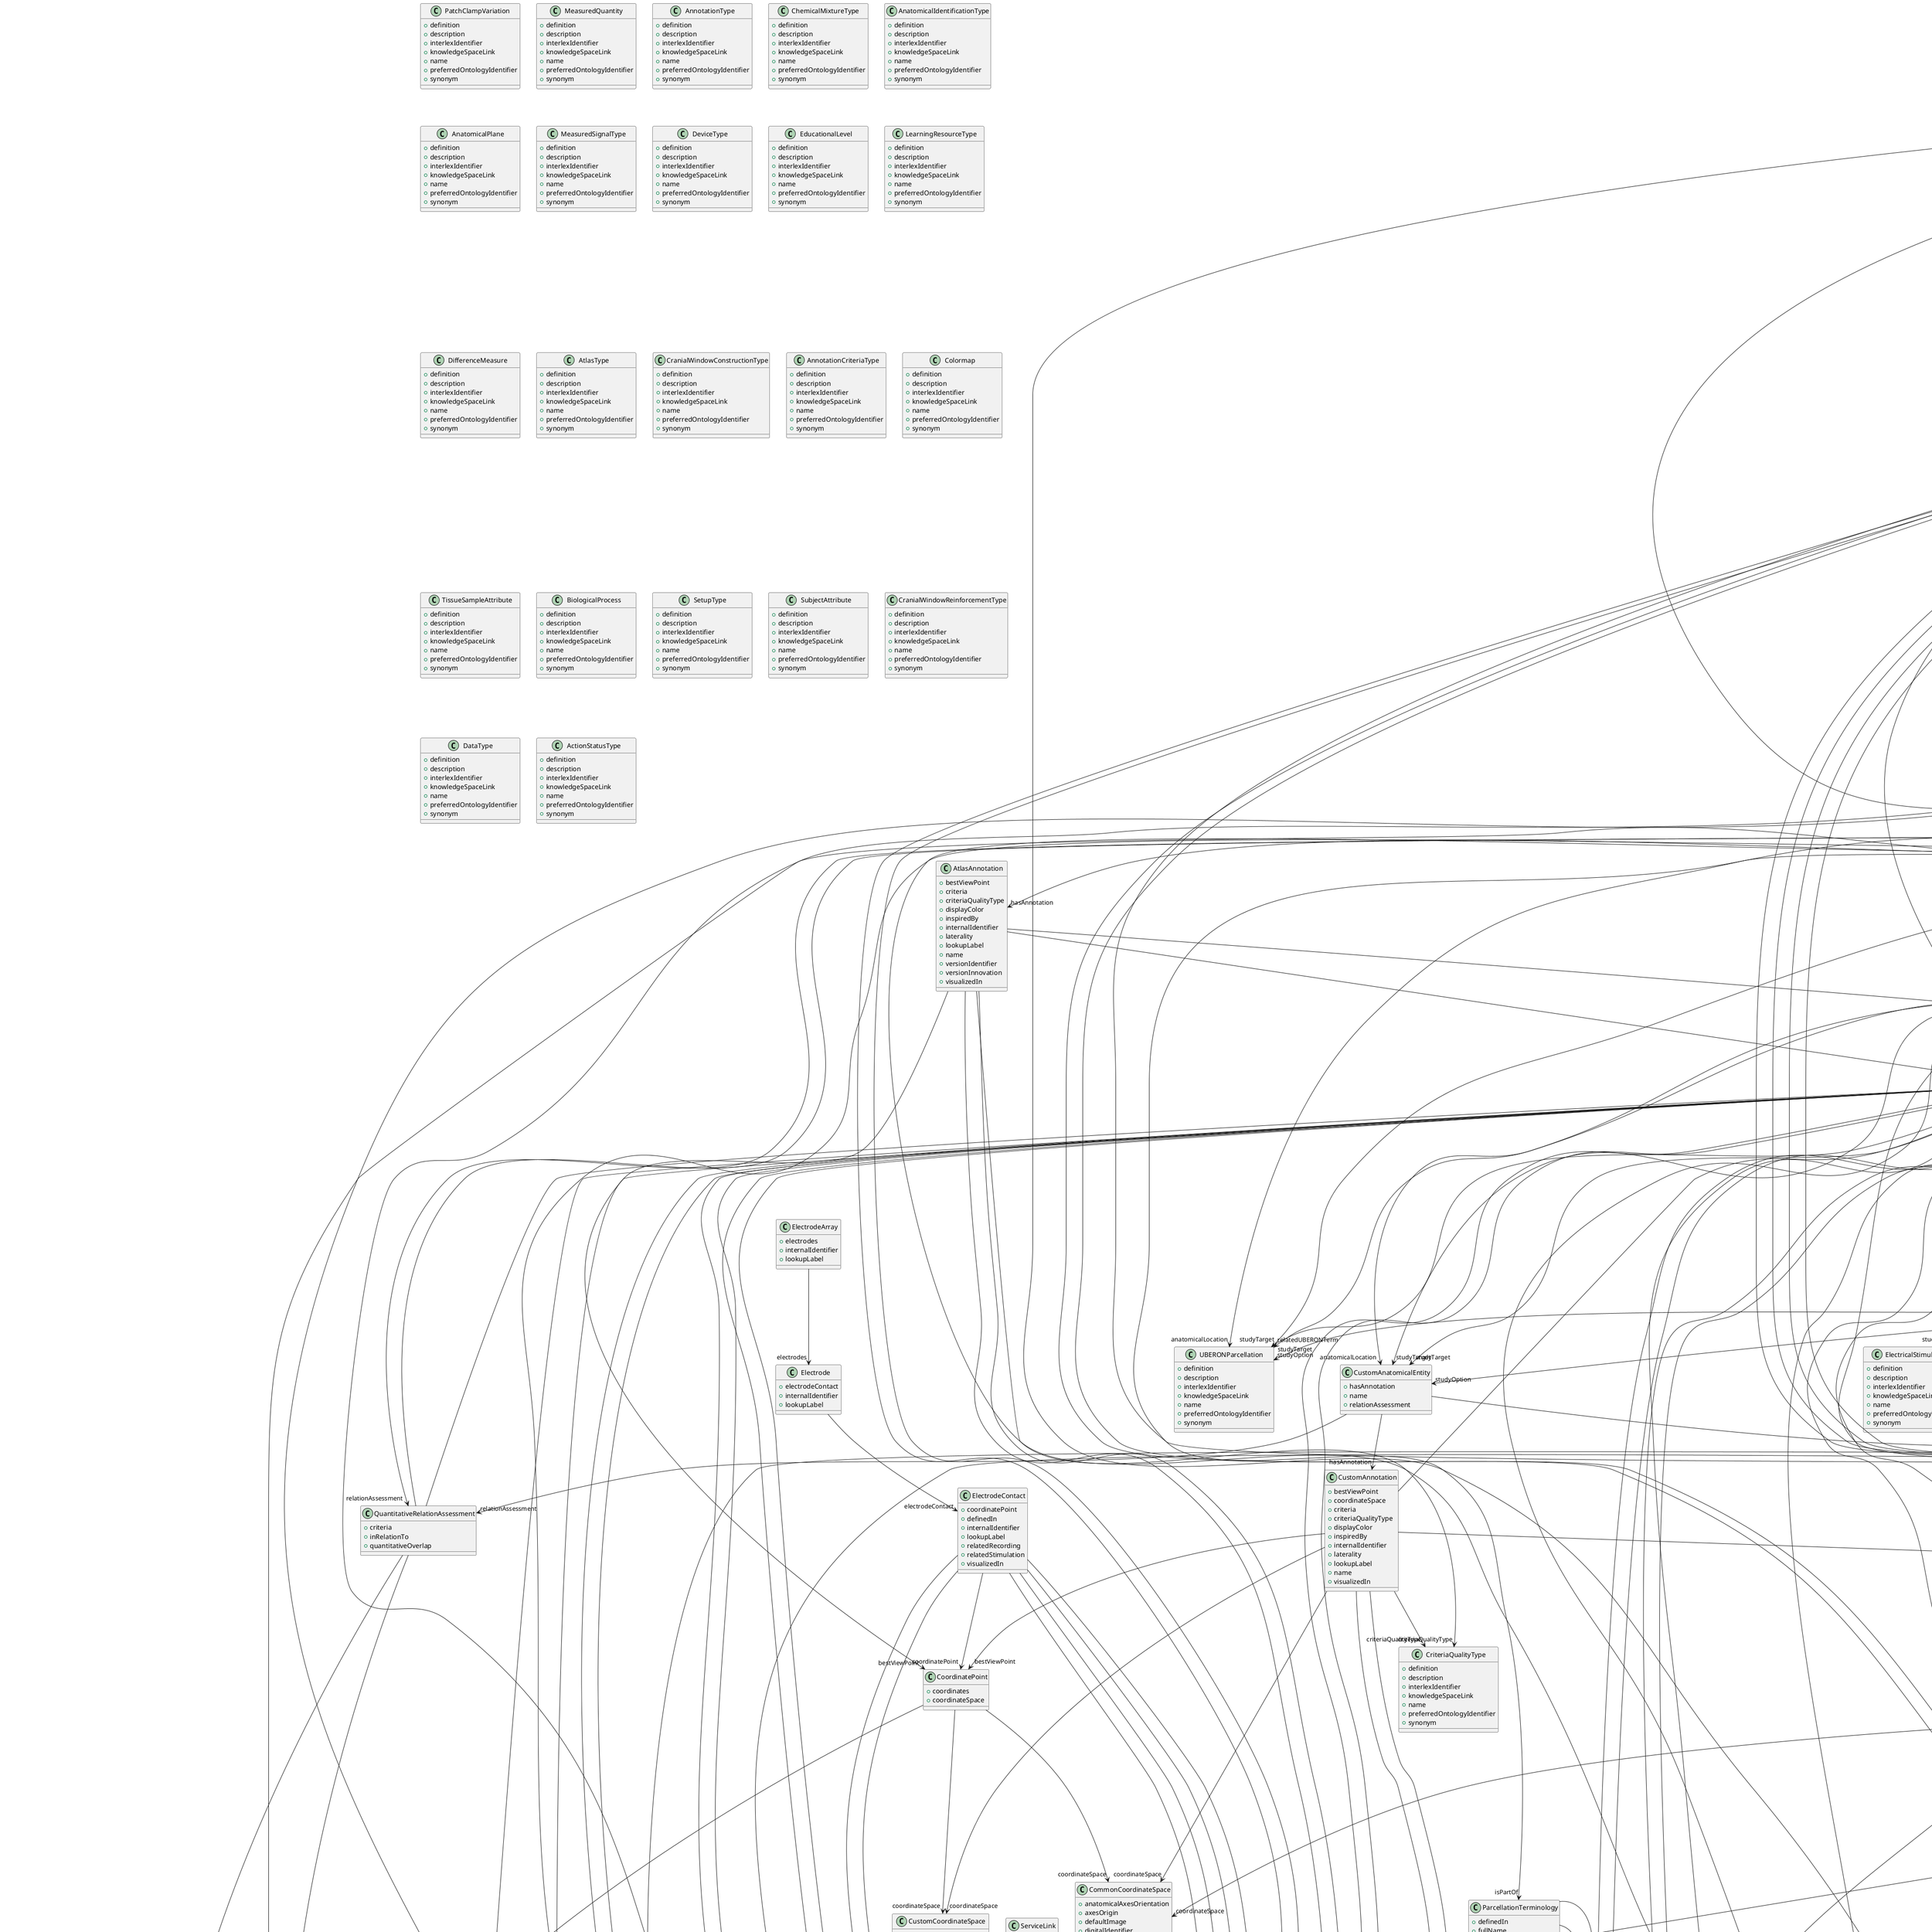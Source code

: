 @startuml

class BrainAtlasVersion {
+coordinateSpace
+digitalIdentifier
+fullName
+hasTerminology
+homepage
+howToCite
+isAlternativeVersionOf
+isNewVersionOf
+ontologyIdentifier
+releaseDate
+shortName
+versionIdentifier
+versionInnovation

}
BrainAtlasVersion -d-> "coordinateSpace" CommonCoordinateSpace
BrainAtlasVersion -d-> "digitalIdentifier" DOI
BrainAtlasVersion -d-> "digitalIdentifier" ISBN
BrainAtlasVersion -d-> "hasTerminology" ParcellationTerminology
BrainAtlasVersion -d-> "homepage" URL
BrainAtlasVersion -d-> "isAlternativeVersionOf" BrainAtlasVersion
BrainAtlasVersion -d-> "isNewVersionOf" BrainAtlasVersion


class ParcellationEntity {
+hasAnnotation
+hasParent
+isPartOf
+name
+ontologyIdentifier
+relatedUBERONTerm
+relationAssessment
+versionIdentifier
+versionInnovation

}
ParcellationEntity -d-> "hasAnnotation" AtlasAnnotation
ParcellationEntity -d-> "hasParent" ParcellationEntity
ParcellationEntity -d-> "isPartOf" ParcellationTerminology
ParcellationEntity -d-> "relatedUBERONTerm" UBERONParcellation
ParcellationEntity -d-> "relationAssessment" QualitativeRelationAssessment
ParcellationEntity -d-> "relationAssessment" QuantitativeRelationAssessment


class AtlasAnnotation {
+bestViewPoint
+criteria
+criteriaQualityType
+displayColor
+inspiredBy
+internalIdentifier
+laterality
+lookupLabel
+name
+versionIdentifier
+versionInnovation
+visualizedIn

}
AtlasAnnotation -d-> "bestViewPoint" CoordinatePoint
AtlasAnnotation -d-> "criteria" ProtocolExecution
AtlasAnnotation -d-> "criteriaQualityType" CriteriaQualityType
AtlasAnnotation -d-> "inspiredBy" File
AtlasAnnotation -d-> "laterality" Laterality
AtlasAnnotation -d-> "visualizedIn" File


class CommonCoordinateSpace {
+anatomicalAxesOrientation
+axesOrigin
+defaultImage
+digitalIdentifier
+fullName
+homepage
+howToCite
+nativeUnit
+ontologyIdentifier
+releaseDate
+shortName
+versionIdentifier

}
CommonCoordinateSpace -d-> "anatomicalAxesOrientation" AnatomicalAxesOrientation
CommonCoordinateSpace -d-> "axesOrigin" QuantitativeValue
CommonCoordinateSpace -d-> "defaultImage" File
CommonCoordinateSpace -d-> "digitalIdentifier" DOI
CommonCoordinateSpace -d-> "homepage" URL
CommonCoordinateSpace -d-> "nativeUnit" UnitOfMeasurement


class BrainAtlas {
+description
+digitalIdentifier
+fullName
+hasVersion
+homepage
+howToCite
+shortName

}
BrainAtlas -d-> "digitalIdentifier" DOI
BrainAtlas -d-> "hasVersion" BrainAtlasVersion
BrainAtlas -d-> "homepage" URL


class ParcellationTerminology {
+definedIn
+fullName
+isAlternativeVersionOf
+isNewVersionOf
+ontologyIdentifier
+shortName
+versionIdentifier
+versionInnovation

}
ParcellationTerminology -d-> "definedIn" File
ParcellationTerminology -d-> "isAlternativeVersionOf" ParcellationTerminology
ParcellationTerminology -d-> "isNewVersionOf" ParcellationTerminology


class QualitativeRelationAssessment {
+criteria
+inRelationTo
+qualitativeOverlap

}
QualitativeRelationAssessment -d-> "criteria" ProtocolExecution
QualitativeRelationAssessment -d-> "inRelationTo" ParcellationEntity
QualitativeRelationAssessment -d-> "qualitativeOverlap" QualitativeOverlap


class CoordinatePoint {
+coordinates
+coordinateSpace

}
CoordinatePoint -d-> "coordinates" QuantitativeValue
CoordinatePoint -d-> "coordinateSpace" CommonCoordinateSpace
CoordinatePoint -d-> "coordinateSpace" CustomCoordinateSpace


class QuantitativeRelationAssessment {
+criteria
+inRelationTo
+quantitativeOverlap

}
QuantitativeRelationAssessment -d-> "criteria" ProtocolExecution
QuantitativeRelationAssessment -d-> "inRelationTo" ParcellationEntity
QuantitativeRelationAssessment -d-> "quantitativeOverlap" QuantitativeValue
QuantitativeRelationAssessment -d-> "quantitativeOverlap" QuantitativeValueRange


class CustomCoordinateSpace {
+anatomicalAxesOrientation
+axesOrigin
+defaultImage
+name
+nativeUnit

}
CustomCoordinateSpace -d-> "anatomicalAxesOrientation" AnatomicalAxesOrientation
CustomCoordinateSpace -d-> "axesOrigin" QuantitativeValue
CustomCoordinateSpace -d-> "defaultImage" File
CustomCoordinateSpace -d-> "nativeUnit" UnitOfMeasurement


class CustomAnnotation {
+bestViewPoint
+coordinateSpace
+criteria
+criteriaQualityType
+displayColor
+inspiredBy
+internalIdentifier
+laterality
+lookupLabel
+name
+visualizedIn

}
CustomAnnotation -d-> "bestViewPoint" CoordinatePoint
CustomAnnotation -d-> "coordinateSpace" CommonCoordinateSpace
CustomAnnotation -d-> "coordinateSpace" CustomCoordinateSpace
CustomAnnotation -d-> "criteria" ProtocolExecution
CustomAnnotation -d-> "criteriaQualityType" CriteriaQualityType
CustomAnnotation -d-> "inspiredBy" File
CustomAnnotation -d-> "laterality" Laterality
CustomAnnotation -d-> "visualizedIn" File


class Electrode {
+electrodeContact
+internalIdentifier
+lookupLabel

}
Electrode -d-> "electrodeContact" ElectrodeContact


class ElectrodeArray {
+electrodes
+internalIdentifier
+lookupLabel

}
ElectrodeArray -d-> "electrodes" Electrode


class ElectrodeContact {
+coordinatePoint
+definedIn
+internalIdentifier
+lookupLabel
+relatedRecording
+relatedStimulation
+visualizedIn

}
ElectrodeContact -d-> "coordinatePoint" CoordinatePoint
ElectrodeContact -d-> "definedIn" File
ElectrodeContact -d-> "relatedRecording" File
ElectrodeContact -d-> "relatedRecording" FileBundle
ElectrodeContact -d-> "relatedStimulation" File
ElectrodeContact -d-> "relatedStimulation" FileBundle
ElectrodeContact -d-> "visualizedIn" File


class CustomAnatomicalEntity {
+hasAnnotation
+name
+relationAssessment

}
CustomAnatomicalEntity -d-> "hasAnnotation" CustomAnnotation
CustomAnatomicalEntity -d-> "relationAssessment" QualitativeRelationAssessment
CustomAnatomicalEntity -d-> "relationAssessment" QuantitativeRelationAssessment


class PatchClampVariation {
+definition
+description
+interlexIdentifier
+knowledgeSpaceLink
+name
+preferredOntologyIdentifier
+synonym

}


class MeasuredQuantity {
+definition
+description
+interlexIdentifier
+knowledgeSpaceLink
+name
+preferredOntologyIdentifier
+synonym

}


class QualitativeOverlap {
+definition
+description
+interlexIdentifier
+knowledgeSpaceLink
+name
+preferredOntologyIdentifier
+synonym

}


class ContributionType {
+definition
+description
+interlexIdentifier
+knowledgeSpaceLink
+name
+preferredOntologyIdentifier
+synonym

}


class ElectricalStimulusType {
+definition
+description
+interlexIdentifier
+knowledgeSpaceLink
+name
+preferredOntologyIdentifier
+synonym

}


class AnnotationType {
+definition
+description
+interlexIdentifier
+knowledgeSpaceLink
+name
+preferredOntologyIdentifier
+synonym

}


class ChemicalMixtureType {
+definition
+description
+interlexIdentifier
+knowledgeSpaceLink
+name
+preferredOntologyIdentifier
+synonym

}


class AnatomicalIdentificationType {
+definition
+description
+interlexIdentifier
+knowledgeSpaceLink
+name
+preferredOntologyIdentifier
+synonym

}


class ProgrammingLanguage {
+definition
+description
+interlexIdentifier
+knowledgeSpaceLink
+name
+preferredOntologyIdentifier
+synonym

}


class OpticalStimulusType {
+definition
+description
+interlexIdentifier
+knowledgeSpaceLink
+name
+preferredOntologyIdentifier
+synonym

}


class AnatomicalPlane {
+definition
+description
+interlexIdentifier
+knowledgeSpaceLink
+name
+preferredOntologyIdentifier
+synonym

}


class FileUsageRole {
+definition
+description
+interlexIdentifier
+knowledgeSpaceLink
+name
+preferredOntologyIdentifier
+synonym

}


class VisualStimulusType {
+definition
+description
+interlexIdentifier
+knowledgeSpaceLink
+name
+preferredOntologyIdentifier
+synonym

}


class GeneticStrainType {
+definition
+description
+interlexIdentifier
+knowledgeSpaceLink
+name
+preferredOntologyIdentifier
+synonym

}


class CellCultureType {
+definition
+description
+interlexIdentifier
+knowledgeSpaceLink
+name
+preferredOntologyIdentifier
+synonym

}


class Service {
+definition
+description
+interlexIdentifier
+knowledgeSpaceLink
+name
+preferredOntologyIdentifier
+synonym

}


class TypeOfUncertainty {
+definition
+description
+interlexIdentifier
+knowledgeSpaceLink
+name
+preferredOntologyIdentifier
+synonym

}


class Disease {
+definition
+description
+interlexIdentifier
+knowledgeSpaceLink
+name
+preferredOntologyIdentifier
+synonym

}


class MeasuredSignalType {
+definition
+description
+interlexIdentifier
+knowledgeSpaceLink
+name
+preferredOntologyIdentifier
+synonym

}


class DiseaseModel {
+definition
+description
+interlexIdentifier
+knowledgeSpaceLink
+name
+preferredOntologyIdentifier
+synonym

}


class TactileStimulusType {
+definition
+description
+interlexIdentifier
+knowledgeSpaceLink
+name
+preferredOntologyIdentifier
+synonym

}


class AuditoryStimulusType {
+definition
+description
+interlexIdentifier
+knowledgeSpaceLink
+name
+preferredOntologyIdentifier
+synonym

}


class OperatingSystem {
+definition
+description
+interlexIdentifier
+knowledgeSpaceLink
+name
+preferredOntologyIdentifier
+synonym

}


class ProductAccessibility {
+definition
+description
+interlexIdentifier
+knowledgeSpaceLink
+name
+preferredOntologyIdentifier
+synonym

}


class BreedingType {
+definition
+description
+interlexIdentifier
+knowledgeSpaceLink
+name
+preferredOntologyIdentifier
+synonym

}


class SoftwareFeature {
+definition
+description
+interlexIdentifier
+knowledgeSpaceLink
+name
+preferredOntologyIdentifier
+synonym

}


class SoftwareApplicationCategory {
+definition
+description
+interlexIdentifier
+knowledgeSpaceLink
+name
+preferredOntologyIdentifier
+synonym

}


class StimulationApproach {
+definition
+description
+interlexIdentifier
+knowledgeSpaceLink
+name
+preferredOntologyIdentifier
+synonym

}


class AgeCategory {
+definition
+description
+interlexIdentifier
+knowledgeSpaceLink
+name
+preferredOntologyIdentifier
+synonym

}


class OperatingDevice {
+definition
+description
+interlexIdentifier
+knowledgeSpaceLink
+name
+preferredOntologyIdentifier
+synonym

}


class AnatomicalAxesOrientation {
+definition
+description
+interlexIdentifier
+knowledgeSpaceLink
+name
+preferredOntologyIdentifier
+synonym

}


class OlfactoryStimulusType {
+definition
+description
+interlexIdentifier
+knowledgeSpaceLink
+name
+preferredOntologyIdentifier
+synonym

}


class FileRepositoryType {
+definition
+description
+interlexIdentifier
+knowledgeSpaceLink
+name
+preferredOntologyIdentifier
+synonym

}


class StimulationTechnique {
+definition
+description
+interlexIdentifier
+knowledgeSpaceLink
+name
+preferredOntologyIdentifier
+synonym

}


class MolecularEntity {
+definition
+description
+interlexIdentifier
+knowledgeSpaceLink
+name
+preferredOntologyIdentifier
+synonym

}


class UnitOfMeasurement {
+definition
+description
+interlexIdentifier
+knowledgeSpaceLink
+name
+preferredOntologyIdentifier
+synonym

}


class CellType {
+definition
+description
+interlexIdentifier
+knowledgeSpaceLink
+name
+preferredOntologyIdentifier
+synonym

}


class CriteriaQualityType {
+definition
+description
+interlexIdentifier
+knowledgeSpaceLink
+name
+preferredOntologyIdentifier
+synonym

}


class GustatoryStimulusType {
+definition
+description
+interlexIdentifier
+knowledgeSpaceLink
+name
+preferredOntologyIdentifier
+synonym

}


class TissueSampleType {
+definition
+description
+interlexIdentifier
+knowledgeSpaceLink
+name
+preferredOntologyIdentifier
+synonym

}


class BiologicalSex {
+definition
+description
+interlexIdentifier
+knowledgeSpaceLink
+name
+preferredOntologyIdentifier
+synonym

}


class DeviceType {
+definition
+description
+interlexIdentifier
+knowledgeSpaceLink
+name
+preferredOntologyIdentifier
+synonym

}


class Terminology {
+definition
+description
+interlexIdentifier
+knowledgeSpaceLink
+name
+preferredOntologyIdentifier
+synonym

}


class UBERONParcellation {
+definition
+description
+interlexIdentifier
+knowledgeSpaceLink
+name
+preferredOntologyIdentifier
+synonym

}


class EducationalLevel {
+definition
+description
+interlexIdentifier
+knowledgeSpaceLink
+name
+preferredOntologyIdentifier
+synonym

}


class Organ {
+definition
+description
+interlexIdentifier
+knowledgeSpaceLink
+name
+preferredOntologyIdentifier
+synonym

}


class Laterality {
+definition
+description
+interlexIdentifier
+knowledgeSpaceLink
+name
+preferredOntologyIdentifier
+synonym

}


class Handedness {
+definition
+description
+interlexIdentifier
+knowledgeSpaceLink
+name
+preferredOntologyIdentifier
+synonym

}


class SemanticDataType {
+definition
+description
+interlexIdentifier
+knowledgeSpaceLink
+name
+preferredOntologyIdentifier
+synonym

}


class LearningResourceType {
+definition
+description
+interlexIdentifier
+knowledgeSpaceLink
+name
+preferredOntologyIdentifier
+synonym

}


class DifferenceMeasure {
+definition
+description
+interlexIdentifier
+knowledgeSpaceLink
+name
+preferredOntologyIdentifier
+synonym

}


class AtlasType {
+definition
+description
+interlexIdentifier
+knowledgeSpaceLink
+name
+preferredOntologyIdentifier
+synonym

}


class OrganismSubstance {
+definition
+description
+interlexIdentifier
+knowledgeSpaceLink
+name
+preferredOntologyIdentifier
+synonym

}


class EthicsAssessment {
+definition
+description
+interlexIdentifier
+knowledgeSpaceLink
+name
+preferredOntologyIdentifier
+synonym

}


class CranialWindowConstructionType {
+definition
+description
+interlexIdentifier
+knowledgeSpaceLink
+name
+preferredOntologyIdentifier
+synonym

}


class AnnotationCriteriaType {
+definition
+description
+interlexIdentifier
+knowledgeSpaceLink
+name
+preferredOntologyIdentifier
+synonym

}


class Colormap {
+definition
+description
+interlexIdentifier
+knowledgeSpaceLink
+name
+preferredOntologyIdentifier
+synonym

}


class FileBundleGrouping {
+definition
+description
+interlexIdentifier
+knowledgeSpaceLink
+name
+preferredOntologyIdentifier
+synonym

}


class PreparationType {
+definition
+description
+interlexIdentifier
+knowledgeSpaceLink
+name
+preferredOntologyIdentifier
+synonym

}


class Species {
+definition
+description
+interlexIdentifier
+knowledgeSpaceLink
+name
+preferredOntologyIdentifier
+synonym

}


class TissueSampleAttribute {
+definition
+description
+interlexIdentifier
+knowledgeSpaceLink
+name
+preferredOntologyIdentifier
+synonym

}


class BiologicalProcess {
+definition
+description
+interlexIdentifier
+knowledgeSpaceLink
+name
+preferredOntologyIdentifier
+synonym

}


class ModelAbstractionLevel {
+definition
+description
+interlexIdentifier
+knowledgeSpaceLink
+name
+preferredOntologyIdentifier
+synonym

}


class SetupType {
+definition
+description
+interlexIdentifier
+knowledgeSpaceLink
+name
+preferredOntologyIdentifier
+synonym

}


class SubjectAttribute {
+definition
+description
+interlexIdentifier
+knowledgeSpaceLink
+name
+preferredOntologyIdentifier
+synonym

}


class TermSuggestion {
+addExistingTerminology
+suggestNewTerminology
+definition
+description
+interlexIdentifier
+knowledgeSpaceLink
+name
+preferredOntologyIdentifier
+synonym

}
TermSuggestion -d-> "addExistingTerminology" Terminology


class AnalysisTechnique {
+definition
+description
+interlexIdentifier
+knowledgeSpaceLink
+name
+preferredOntologyIdentifier
+synonym

}


class Technique {
+definition
+description
+interlexIdentifier
+knowledgeSpaceLink
+name
+preferredOntologyIdentifier
+synonym

}


class ModelScope {
+definition
+description
+interlexIdentifier
+knowledgeSpaceLink
+name
+preferredOntologyIdentifier
+synonym

}


class MetaDataModelType {
+definition
+description
+interlexIdentifier
+knowledgeSpaceLink
+name
+preferredOntologyIdentifier
+synonym

}


class CranialWindowReinforcementType {
+definition
+description
+interlexIdentifier
+knowledgeSpaceLink
+name
+preferredOntologyIdentifier
+synonym

}


class DataType {
+definition
+description
+interlexIdentifier
+knowledgeSpaceLink
+name
+preferredOntologyIdentifier
+synonym

}


class ActionStatusType {
+definition
+description
+interlexIdentifier
+knowledgeSpaceLink
+name
+preferredOntologyIdentifier
+synonym

}


class SubcellularEntity {
+definition
+description
+interlexIdentifier
+knowledgeSpaceLink
+name
+preferredOntologyIdentifier
+synonym

}


class Language {
+definition
+description
+interlexIdentifier
+knowledgeSpaceLink
+name
+preferredOntologyIdentifier
+synonym

}


class BiologicalOrder {
+definition
+description
+interlexIdentifier
+knowledgeSpaceLink
+name
+preferredOntologyIdentifier
+synonym

}


class OrganismSystem {
+definition
+description
+interlexIdentifier
+knowledgeSpaceLink
+name
+preferredOntologyIdentifier
+synonym

}


class ExperimentalApproach {
+definition
+description
+interlexIdentifier
+knowledgeSpaceLink
+name
+preferredOntologyIdentifier
+synonym

}


class Person {
+digitalIdentifier
+contactInformation
+familyName
+givenName
+affiliation

}
Person -d-> "digitalIdentifier" ORCID
Person -d-> "contactInformation" ContactInformation
Person -d-> "affiliation" Affiliation


class Organization {
+digitalIdentifier
+fullName
+hasParent
+homepage
+shortName

}
Organization -d-> "digitalIdentifier" GRIDID
Organization -d-> "digitalIdentifier" RORID
Organization -d-> "hasParent" Organization
Organization -d-> "homepage" URL


class Contribution {
+contributionType
+contributor

}
Contribution -d-> "contributionType" ContributionType
Contribution -d-> "contributor" Person
Contribution -d-> "contributor" Organization


class Affiliation {
+startDate
+endDate
+organization

}
Affiliation -d-> "organization" Organization


class ContactInformation {
+email

}


class ServiceLink {
+dataLocation
+name
+openDataIn
+service

}
ServiceLink -d-> "dataLocation" File
ServiceLink -d-> "dataLocation" FileBundle
ServiceLink -d-> "openDataIn" URL
ServiceLink -d-> "service" Service


class Hash {
+algorithm
+digest

}


class FilePathPattern {
+groupingType
+regex

}
FilePathPattern -d-> "groupingType" FileBundleGrouping


class ContentType {
+fileExtension
+description
+relatedMediaType
+name
+specification
+synonym

}


class FileRepositoryStructure {
+filePathPattern
+lookupLabel

}
FileRepositoryStructure -d-> "filePathPattern" FilePathPattern


class Copyright {
+holder
+year

}
Copyright -d-> "holder" Person
Copyright -d-> "holder" Organization


class FileBundle {
+content
+descendedFrom
+format
+patternOfFilenames
+groupedBy
+hash
+isPartOf
+name
+storageSize

}
FileBundle -d-> "descendedFrom" FileBundle
FileBundle -d-> "descendedFrom" File
FileBundle -d-> "descendedFrom" SubjectState
FileBundle -d-> "descendedFrom" TissueSampleState
FileBundle -d-> "descendedFrom" TissueSampleCollectionState
FileBundle -d-> "descendedFrom" SubjectGroupState
FileBundle -d-> "descendedFrom" BehavioralTask
FileBundle -d-> "descendedFrom" StimulationApproach
FileBundle -d-> "descendedFrom" StimulationTechnique
FileBundle -d-> "descendedFrom" AnalysisTechnique
FileBundle -d-> "descendedFrom" Technique
FileBundle -d-> "format" ContentType
FileBundle -d-> "groupedBy" FileBundleGrouping
FileBundle -d-> "hash" Hash
FileBundle -d-> "isPartOf" FileBundle
FileBundle -d-> "isPartOf" FileRepository
FileBundle -d-> "storageSize" QuantitativeValue


class File {
+content
+descendedFrom
+fileRepository
+format
+hash
+IRI
+isPartOf
+name
+specialUsageRole
+storageSize

}
File -d-> "descendedFrom" FileBundle
File -d-> "descendedFrom" File
File -d-> "descendedFrom" SubjectState
File -d-> "descendedFrom" TissueSampleState
File -d-> "descendedFrom" TissueSampleCollectionState
File -d-> "descendedFrom" SubjectGroupState
File -d-> "descendedFrom" BehavioralTask
File -d-> "descendedFrom" StimulationApproach
File -d-> "descendedFrom" StimulationTechnique
File -d-> "descendedFrom" AnalysisTechnique
File -d-> "descendedFrom" Technique
File -d-> "fileRepository" FileRepository
File -d-> "format" ContentType
File -d-> "hash" Hash
File -d-> "isPartOf" FileBundle
File -d-> "specialUsageRole" FileUsageRole
File -d-> "storageSize" QuantitativeValue


class ContentTypePattern {
+contentType
+lookupLabel
+regex

}
ContentTypePattern -d-> "contentType" ContentType


class License {
+fullName
+legalCode
+shortName
+webpage

}


class FileRepository {
+contentTypePattern
+format
+hash
+hostedBy
+IRI
+name
+repositoryType
+storageSize
+structurePattern

}
FileRepository -d-> "contentTypePattern" ContentTypePattern
FileRepository -d-> "format" ContentType
FileRepository -d-> "hash" Hash
FileRepository -d-> "hostedBy" Organization
FileRepository -d-> "repositoryType" FileRepositoryType
FileRepository -d-> "storageSize" QuantitativeValue
FileRepository -d-> "structurePattern" FileRepositoryStructure


class TissueSample {
+isPartOf
+laterality
+origin
+studiedState
+anatomicalLocation
+type
+biologicalSex
+internalIdentifier
+lookupLabel
+phenotype
+species
+strain

}
TissueSample -d-> "isPartOf" TissueSampleCollection
TissueSample -d-> "laterality" Laterality
TissueSample -d-> "origin" CellType
TissueSample -d-> "origin" Organ
TissueSample -d-> "studiedState" TissueSampleState
TissueSample -d-> "anatomicalLocation" UBERONParcellation
TissueSample -d-> "anatomicalLocation" CustomAnatomicalEntity
TissueSample -d-> "anatomicalLocation" ParcellationEntity
TissueSample -d-> "type" TissueSampleType
TissueSample -d-> "biologicalSex" BiologicalSex
TissueSample -d-> "phenotype" Phenotype
TissueSample -d-> "species" Species
TissueSample -d-> "strain" Strain


class SubjectState {
+ageCategory
+handedness
+additionalRemarks
+age
+lookupLabel
+pathology
+weight

}
SubjectState -d-> "ageCategory" AgeCategory
SubjectState -d-> "handedness" Handedness
SubjectState -d-> "age" QuantitativeValue
SubjectState -d-> "age" QuantitativeValueRange
SubjectState -d-> "pathology" Disease
SubjectState -d-> "pathology" DiseaseModel
SubjectState -d-> "weight" QuantitativeValue
SubjectState -d-> "weight" QuantitativeValueRange


class NumericalParameter {
+name
+value

}
NumericalParameter -d-> "value" QuantitativeValue
NumericalParameter -d-> "value" QuantitativeValueRange


class TissueSampleState {
+additionalRemarks
+age
+lookupLabel
+pathology
+weight

}
TissueSampleState -d-> "age" QuantitativeValue
TissueSampleState -d-> "age" QuantitativeValueRange
TissueSampleState -d-> "pathology" Disease
TissueSampleState -d-> "pathology" DiseaseModel
TissueSampleState -d-> "weight" QuantitativeValue
TissueSampleState -d-> "weight" QuantitativeValueRange


class TissueSampleCollectionState {
+additionalRemarks
+age
+lookupLabel
+pathology
+weight

}
TissueSampleCollectionState -d-> "age" QuantitativeValue
TissueSampleCollectionState -d-> "age" QuantitativeValueRange
TissueSampleCollectionState -d-> "pathology" Disease
TissueSampleCollectionState -d-> "pathology" DiseaseModel
TissueSampleCollectionState -d-> "weight" QuantitativeValue
TissueSampleCollectionState -d-> "weight" QuantitativeValueRange


class ParameterSet {
+context
+relevantFor
+parameter

}
ParameterSet -d-> "relevantFor" BehavioralTask
ParameterSet -d-> "relevantFor" Technique
ParameterSet -d-> "parameter" NumericalParameter
ParameterSet -d-> "parameter" StringParameter


class TissueSampleCollection {
+laterality
+origin
+studiedState
+type
+additionalRemarks
+biologicalSex
+internalIdentifier
+lookupLabel
+phenotype
+quantity
+species
+strain

}
TissueSampleCollection -d-> "laterality" Laterality
TissueSampleCollection -d-> "origin" CellType
TissueSampleCollection -d-> "origin" Organ
TissueSampleCollection -d-> "studiedState" TissueSampleCollectionState
TissueSampleCollection -d-> "type" TissueSampleType
TissueSampleCollection -d-> "biologicalSex" BiologicalSex
TissueSampleCollection -d-> "phenotype" Phenotype
TissueSampleCollection -d-> "species" Species
TissueSampleCollection -d-> "strain" Strain


class Protocol {
+description
+name
+studyOption
+technique

}
Protocol -d-> "studyOption" ElectricalStimulusType
Protocol -d-> "studyOption" OpticalStimulusType
Protocol -d-> "studyOption" VisualStimulusType
Protocol -d-> "studyOption" GeneticStrainType
Protocol -d-> "studyOption" CellCultureType
Protocol -d-> "studyOption" Disease
Protocol -d-> "studyOption" DiseaseModel
Protocol -d-> "studyOption" TactileStimulusType
Protocol -d-> "studyOption" AuditoryStimulusType
Protocol -d-> "studyOption" BreedingType
Protocol -d-> "studyOption" OlfactoryStimulusType
Protocol -d-> "studyOption" MolecularEntity
Protocol -d-> "studyOption" CellType
Protocol -d-> "studyOption" GustatoryStimulusType
Protocol -d-> "studyOption" BiologicalSex
Protocol -d-> "studyOption" UBERONParcellation
Protocol -d-> "studyOption" Organ
Protocol -d-> "studyOption" Handedness
Protocol -d-> "studyOption" OrganismSubstance
Protocol -d-> "studyOption" Species
Protocol -d-> "studyOption" TermSuggestion
Protocol -d-> "studyOption" SubcellularEntity
Protocol -d-> "studyOption" BiologicalOrder
Protocol -d-> "studyOption" OrganismSystem
Protocol -d-> "studyOption" ParcellationEntity
Protocol -d-> "studyOption" CustomAnatomicalEntity
Protocol -d-> "technique" Technique


class Subject {
+isPartOf
+studiedState
+biologicalSex
+internalIdentifier
+lookupLabel
+phenotype
+species
+strain

}
Subject -d-> "isPartOf" SubjectGroup
Subject -d-> "studiedState" SubjectState
Subject -d-> "biologicalSex" BiologicalSex
Subject -d-> "phenotype" Phenotype
Subject -d-> "species" Species
Subject -d-> "strain" Strain


class SubjectGroupState {
+ageCategory
+handedness
+additionalRemarks
+age
+lookupLabel
+pathology
+weight

}
SubjectGroupState -d-> "ageCategory" AgeCategory
SubjectGroupState -d-> "handedness" Handedness
SubjectGroupState -d-> "age" QuantitativeValue
SubjectGroupState -d-> "age" QuantitativeValueRange
SubjectGroupState -d-> "pathology" Disease
SubjectGroupState -d-> "pathology" DiseaseModel
SubjectGroupState -d-> "weight" QuantitativeValue
SubjectGroupState -d-> "weight" QuantitativeValueRange


class BehavioralTask {
+description
+fullName
+shortName

}


class ProtocolExecution {
+behavioralTask
+input
+isPartOf
+output
+preparationType
+protocol
+description
+endedAtTime
+lookupLabel
+parameterSet
+startedAtTime
+studyTarget

}
ProtocolExecution -d-> "behavioralTask" BehavioralTask
ProtocolExecution -d-> "input" File
ProtocolExecution -d-> "input" FileBundle
ProtocolExecution -d-> "input" SubjectGroupState
ProtocolExecution -d-> "input" SubjectState
ProtocolExecution -d-> "input" TissueSampleCollectionState
ProtocolExecution -d-> "input" TissueSampleState
ProtocolExecution -d-> "isPartOf" DatasetVersion
ProtocolExecution -d-> "output" File
ProtocolExecution -d-> "output" FileBundle
ProtocolExecution -d-> "output" SubjectGroupState
ProtocolExecution -d-> "output" SubjectState
ProtocolExecution -d-> "output" TissueSampleCollectionState
ProtocolExecution -d-> "output" TissueSampleState
ProtocolExecution -d-> "preparationType" PreparationType
ProtocolExecution -d-> "protocol" Protocol
ProtocolExecution -d-> "parameterSet" ParameterSet
ProtocolExecution -d-> "studyTarget" ElectricalStimulusType
ProtocolExecution -d-> "studyTarget" OpticalStimulusType
ProtocolExecution -d-> "studyTarget" VisualStimulusType
ProtocolExecution -d-> "studyTarget" GeneticStrainType
ProtocolExecution -d-> "studyTarget" CellCultureType
ProtocolExecution -d-> "studyTarget" Disease
ProtocolExecution -d-> "studyTarget" DiseaseModel
ProtocolExecution -d-> "studyTarget" TactileStimulusType
ProtocolExecution -d-> "studyTarget" AuditoryStimulusType
ProtocolExecution -d-> "studyTarget" BreedingType
ProtocolExecution -d-> "studyTarget" OlfactoryStimulusType
ProtocolExecution -d-> "studyTarget" MolecularEntity
ProtocolExecution -d-> "studyTarget" CellType
ProtocolExecution -d-> "studyTarget" GustatoryStimulusType
ProtocolExecution -d-> "studyTarget" BiologicalSex
ProtocolExecution -d-> "studyTarget" UBERONParcellation
ProtocolExecution -d-> "studyTarget" Organ
ProtocolExecution -d-> "studyTarget" Handedness
ProtocolExecution -d-> "studyTarget" OrganismSubstance
ProtocolExecution -d-> "studyTarget" Species
ProtocolExecution -d-> "studyTarget" TermSuggestion
ProtocolExecution -d-> "studyTarget" SubcellularEntity
ProtocolExecution -d-> "studyTarget" BiologicalOrder
ProtocolExecution -d-> "studyTarget" OrganismSystem
ProtocolExecution -d-> "studyTarget" ParcellationEntity
ProtocolExecution -d-> "studyTarget" CustomAnatomicalEntity


class StringParameter {
+name
+value

}


class SubjectGroup {
+studiedState
+additionalRemarks
+biologicalSex
+internalIdentifier
+lookupLabel
+phenotype
+quantity
+species
+strain

}
SubjectGroup -d-> "studiedState" SubjectGroupState
SubjectGroup -d-> "biologicalSex" BiologicalSex
SubjectGroup -d-> "phenotype" Phenotype
SubjectGroup -d-> "species" Species
SubjectGroup -d-> "strain" Strain


class Project {
+description
+fullName
+hasResearchProducts
+homepage
+coordinator
+shortName

}
Project -d-> "hasResearchProducts" Dataset
Project -d-> "hasResearchProducts" DatasetVersion
Project -d-> "hasResearchProducts" MetaDataModel
Project -d-> "hasResearchProducts" MetaDataModelVersion
Project -d-> "hasResearchProducts" Model
Project -d-> "hasResearchProducts" ModelVersion
Project -d-> "hasResearchProducts" Software
Project -d-> "hasResearchProducts" SoftwareVersion
Project -d-> "homepage" URL
Project -d-> "coordinator" Person
Project -d-> "coordinator" Organization


class Software {
+developer
+digitalIdentifier
+hasVersion
+custodian
+description
+fullName
+homepage
+howToCite
+shortName

}
Software -d-> "developer" Person
Software -d-> "developer" Organization
Software -d-> "digitalIdentifier" DOI
Software -d-> "digitalIdentifier" SWHID
Software -d-> "hasVersion" SoftwareVersion
Software -d-> "custodian" Person
Software -d-> "custodian" Organization
Software -d-> "homepage" URL


class MetaDataModel {
+developer
+digitalIdentifier
+hasVersion
+custodian
+description
+fullName
+homepage
+howToCite
+shortName

}
MetaDataModel -d-> "developer" Person
MetaDataModel -d-> "developer" Organization
MetaDataModel -d-> "digitalIdentifier" DOI
MetaDataModel -d-> "digitalIdentifier" SWHID
MetaDataModel -d-> "hasVersion" MetaDataModelVersion
MetaDataModel -d-> "custodian" Person
MetaDataModel -d-> "custodian" Organization
MetaDataModel -d-> "homepage" URL


class MetaDataModelVersion {
+developer
+digitalIdentifier
+isAlternativeVersionOf
+isNewVersionOf
+license
+serializationFormat
+specificationFormat
+type
+accessibility
+copyright
+custodian
+description
+fullDocumentation
+fullName
+funding
+homepage
+howToCite
+keyword
+otherContribution
+relatedPublication
+releaseDate
+repository
+shortName
+supportChannel
+versionIdentifier
+versionInnovation

}
MetaDataModelVersion -d-> "developer" Person
MetaDataModelVersion -d-> "developer" Organization
MetaDataModelVersion -d-> "digitalIdentifier" DOI
MetaDataModelVersion -d-> "digitalIdentifier" SWHID
MetaDataModelVersion -d-> "isAlternativeVersionOf" MetaDataModelVersion
MetaDataModelVersion -d-> "isNewVersionOf" MetaDataModelVersion
MetaDataModelVersion -d-> "license" License
MetaDataModelVersion -d-> "serializationFormat" ContentType
MetaDataModelVersion -d-> "specificationFormat" ContentType
MetaDataModelVersion -d-> "type" MetaDataModelType
MetaDataModelVersion -d-> "accessibility" ProductAccessibility
MetaDataModelVersion -d-> "copyright" Copyright
MetaDataModelVersion -d-> "custodian" Person
MetaDataModelVersion -d-> "custodian" Organization
MetaDataModelVersion -d-> "fullDocumentation" DOI
MetaDataModelVersion -d-> "fullDocumentation" File
MetaDataModelVersion -d-> "fullDocumentation" URL
MetaDataModelVersion -d-> "funding" Funding
MetaDataModelVersion -d-> "homepage" URL
MetaDataModelVersion -d-> "otherContribution" Contribution
MetaDataModelVersion -d-> "relatedPublication" DOI
MetaDataModelVersion -d-> "relatedPublication" ISBN
MetaDataModelVersion -d-> "repository" FileRepository


class ModelVersion {
+developer
+digitalIdentifier
+format
+inputData
+isAlternativeVersionOf
+isNewVersionOf
+license
+outputData
+accessibility
+copyright
+custodian
+description
+fullDocumentation
+fullName
+funding
+homepage
+howToCite
+keyword
+otherContribution
+relatedPublication
+releaseDate
+repository
+shortName
+supportChannel
+versionIdentifier
+versionInnovation

}
ModelVersion -d-> "developer" Person
ModelVersion -d-> "developer" Organization
ModelVersion -d-> "digitalIdentifier" DOI
ModelVersion -d-> "digitalIdentifier" SWHID
ModelVersion -d-> "format" ContentType
ModelVersion -d-> "inputData" DOI
ModelVersion -d-> "inputData" File
ModelVersion -d-> "inputData" FileBundle
ModelVersion -d-> "isAlternativeVersionOf" ModelVersion
ModelVersion -d-> "isNewVersionOf" ModelVersion
ModelVersion -d-> "license" License
ModelVersion -d-> "outputData" DOI
ModelVersion -d-> "outputData" File
ModelVersion -d-> "outputData" FileBundle
ModelVersion -d-> "accessibility" ProductAccessibility
ModelVersion -d-> "copyright" Copyright
ModelVersion -d-> "custodian" Person
ModelVersion -d-> "custodian" Organization
ModelVersion -d-> "fullDocumentation" DOI
ModelVersion -d-> "fullDocumentation" File
ModelVersion -d-> "fullDocumentation" URL
ModelVersion -d-> "funding" Funding
ModelVersion -d-> "homepage" URL
ModelVersion -d-> "otherContribution" Contribution
ModelVersion -d-> "relatedPublication" DOI
ModelVersion -d-> "relatedPublication" ISBN
ModelVersion -d-> "repository" FileRepository


class Model {
+abstractionLevel
+developer
+digitalIdentifier
+hasVersion
+scope
+studyTarget
+custodian
+description
+fullName
+homepage
+howToCite
+shortName

}
Model -d-> "abstractionLevel" ModelAbstractionLevel
Model -d-> "developer" Person
Model -d-> "developer" Organization
Model -d-> "digitalIdentifier" DOI
Model -d-> "digitalIdentifier" SWHID
Model -d-> "hasVersion" ModelVersion
Model -d-> "scope" ModelScope
Model -d-> "studyTarget" ElectricalStimulusType
Model -d-> "studyTarget" OpticalStimulusType
Model -d-> "studyTarget" VisualStimulusType
Model -d-> "studyTarget" GeneticStrainType
Model -d-> "studyTarget" CellCultureType
Model -d-> "studyTarget" Disease
Model -d-> "studyTarget" DiseaseModel
Model -d-> "studyTarget" TactileStimulusType
Model -d-> "studyTarget" AuditoryStimulusType
Model -d-> "studyTarget" BreedingType
Model -d-> "studyTarget" OlfactoryStimulusType
Model -d-> "studyTarget" MolecularEntity
Model -d-> "studyTarget" CellType
Model -d-> "studyTarget" GustatoryStimulusType
Model -d-> "studyTarget" BiologicalSex
Model -d-> "studyTarget" UBERONParcellation
Model -d-> "studyTarget" Organ
Model -d-> "studyTarget" Handedness
Model -d-> "studyTarget" OrganismSubstance
Model -d-> "studyTarget" Species
Model -d-> "studyTarget" TermSuggestion
Model -d-> "studyTarget" SubcellularEntity
Model -d-> "studyTarget" BiologicalOrder
Model -d-> "studyTarget" OrganismSystem
Model -d-> "studyTarget" ParcellationEntity
Model -d-> "studyTarget" CustomAnatomicalEntity
Model -d-> "custodian" Person
Model -d-> "custodian" Organization
Model -d-> "homepage" URL


class Dataset {
+author
+digitalIdentifier
+hasVersion
+custodian
+description
+fullName
+homepage
+howToCite
+shortName

}
Dataset -d-> "author" Person
Dataset -d-> "author" Organization
Dataset -d-> "digitalIdentifier" DOI
Dataset -d-> "hasVersion" DatasetVersion
Dataset -d-> "custodian" Person
Dataset -d-> "custodian" Organization
Dataset -d-> "homepage" URL


class SoftwareVersion {
+applicationCategory
+developer
+device
+digitalIdentifier
+hasComponent
+feature
+requirement
+inputFormat
+isAlternativeVersionOf
+isNewVersionOf
+language
+license
+operatingSystem
+outputFormat
+programmingLanguage
+accessibility
+copyright
+custodian
+description
+fullDocumentation
+fullName
+funding
+homepage
+howToCite
+keyword
+otherContribution
+relatedPublication
+releaseDate
+repository
+shortName
+supportChannel
+versionIdentifier
+versionInnovation

}
SoftwareVersion -d-> "applicationCategory" SoftwareApplicationCategory
SoftwareVersion -d-> "developer" Person
SoftwareVersion -d-> "developer" Organization
SoftwareVersion -d-> "device" OperatingDevice
SoftwareVersion -d-> "digitalIdentifier" DOI
SoftwareVersion -d-> "digitalIdentifier" SWHID
SoftwareVersion -d-> "hasComponent" SoftwareVersion
SoftwareVersion -d-> "feature" SoftwareFeature
SoftwareVersion -d-> "inputFormat" ContentType
SoftwareVersion -d-> "isAlternativeVersionOf" SoftwareVersion
SoftwareVersion -d-> "isNewVersionOf" SoftwareVersion
SoftwareVersion -d-> "language" Language
SoftwareVersion -d-> "license" License
SoftwareVersion -d-> "operatingSystem" OperatingSystem
SoftwareVersion -d-> "outputFormat" ContentType
SoftwareVersion -d-> "programmingLanguage" ProgrammingLanguage
SoftwareVersion -d-> "accessibility" ProductAccessibility
SoftwareVersion -d-> "copyright" Copyright
SoftwareVersion -d-> "custodian" Person
SoftwareVersion -d-> "custodian" Organization
SoftwareVersion -d-> "fullDocumentation" DOI
SoftwareVersion -d-> "fullDocumentation" File
SoftwareVersion -d-> "fullDocumentation" URL
SoftwareVersion -d-> "funding" Funding
SoftwareVersion -d-> "homepage" URL
SoftwareVersion -d-> "otherContribution" Contribution
SoftwareVersion -d-> "relatedPublication" DOI
SoftwareVersion -d-> "relatedPublication" ISBN
SoftwareVersion -d-> "repository" FileRepository


class DatasetVersion {
+author
+behavioralTask
+digitalIdentifier
+ethicsAssessment
+experimentalApproach
+inputData
+isAlternativeVersionOf
+isNewVersionOf
+license
+studiedSpecimen
+technique
+type
+accessibility
+copyright
+custodian
+description
+fullDocumentation
+fullName
+funding
+homepage
+howToCite
+keyword
+otherContribution
+relatedPublication
+releaseDate
+repository
+shortName
+supportChannel
+versionIdentifier
+versionInnovation

}
DatasetVersion -d-> "author" Person
DatasetVersion -d-> "author" Organization
DatasetVersion -d-> "behavioralTask" BehavioralTask
DatasetVersion -d-> "digitalIdentifier" DOI
DatasetVersion -d-> "ethicsAssessment" EthicsAssessment
DatasetVersion -d-> "experimentalApproach" ExperimentalApproach
DatasetVersion -d-> "inputData" DOI
DatasetVersion -d-> "inputData" File
DatasetVersion -d-> "inputData" FileBundle
DatasetVersion -d-> "isAlternativeVersionOf" DatasetVersion
DatasetVersion -d-> "isNewVersionOf" DatasetVersion
DatasetVersion -d-> "license" License
DatasetVersion -d-> "studiedSpecimen" Subject
DatasetVersion -d-> "studiedSpecimen" SubjectGroup
DatasetVersion -d-> "studiedSpecimen" TissueSample
DatasetVersion -d-> "studiedSpecimen" TissueSampleCollection
DatasetVersion -d-> "technique" Technique
DatasetVersion -d-> "type" SemanticDataType
DatasetVersion -d-> "accessibility" ProductAccessibility
DatasetVersion -d-> "copyright" Copyright
DatasetVersion -d-> "custodian" Person
DatasetVersion -d-> "custodian" Organization
DatasetVersion -d-> "fullDocumentation" DOI
DatasetVersion -d-> "fullDocumentation" File
DatasetVersion -d-> "fullDocumentation" URL
DatasetVersion -d-> "funding" Funding
DatasetVersion -d-> "homepage" URL
DatasetVersion -d-> "otherContribution" Contribution
DatasetVersion -d-> "relatedPublication" DOI
DatasetVersion -d-> "relatedPublication" ISBN
DatasetVersion -d-> "repository" FileRepository


class DOI {
+identifier

}


class ISBN {
+identifier

}


class QuantitativeValue {
+value
+uncertainty
+typeOfUncertainty
+unit

}
QuantitativeValue -d-> "typeOfUncertainty" TypeOfUncertainty
QuantitativeValue -d-> "unit" UnitOfMeasurement


class SWHID {
+identifier

}


class QuantitativeValueRange {
+maxValue
+minValue
+unit

}
QuantitativeValueRange -d-> "unit" UnitOfMeasurement


class RORID {
+identifier

}


class GRIDID {
+identifier

}


class URL {
+URL

}


class ORCID {
+identifier

}


class Funding {
+acknowledgement
+awardNumber
+awardTitle
+funder

}
Funding -d-> "funder" Person
Funding -d-> "funder" Organization


@enduml